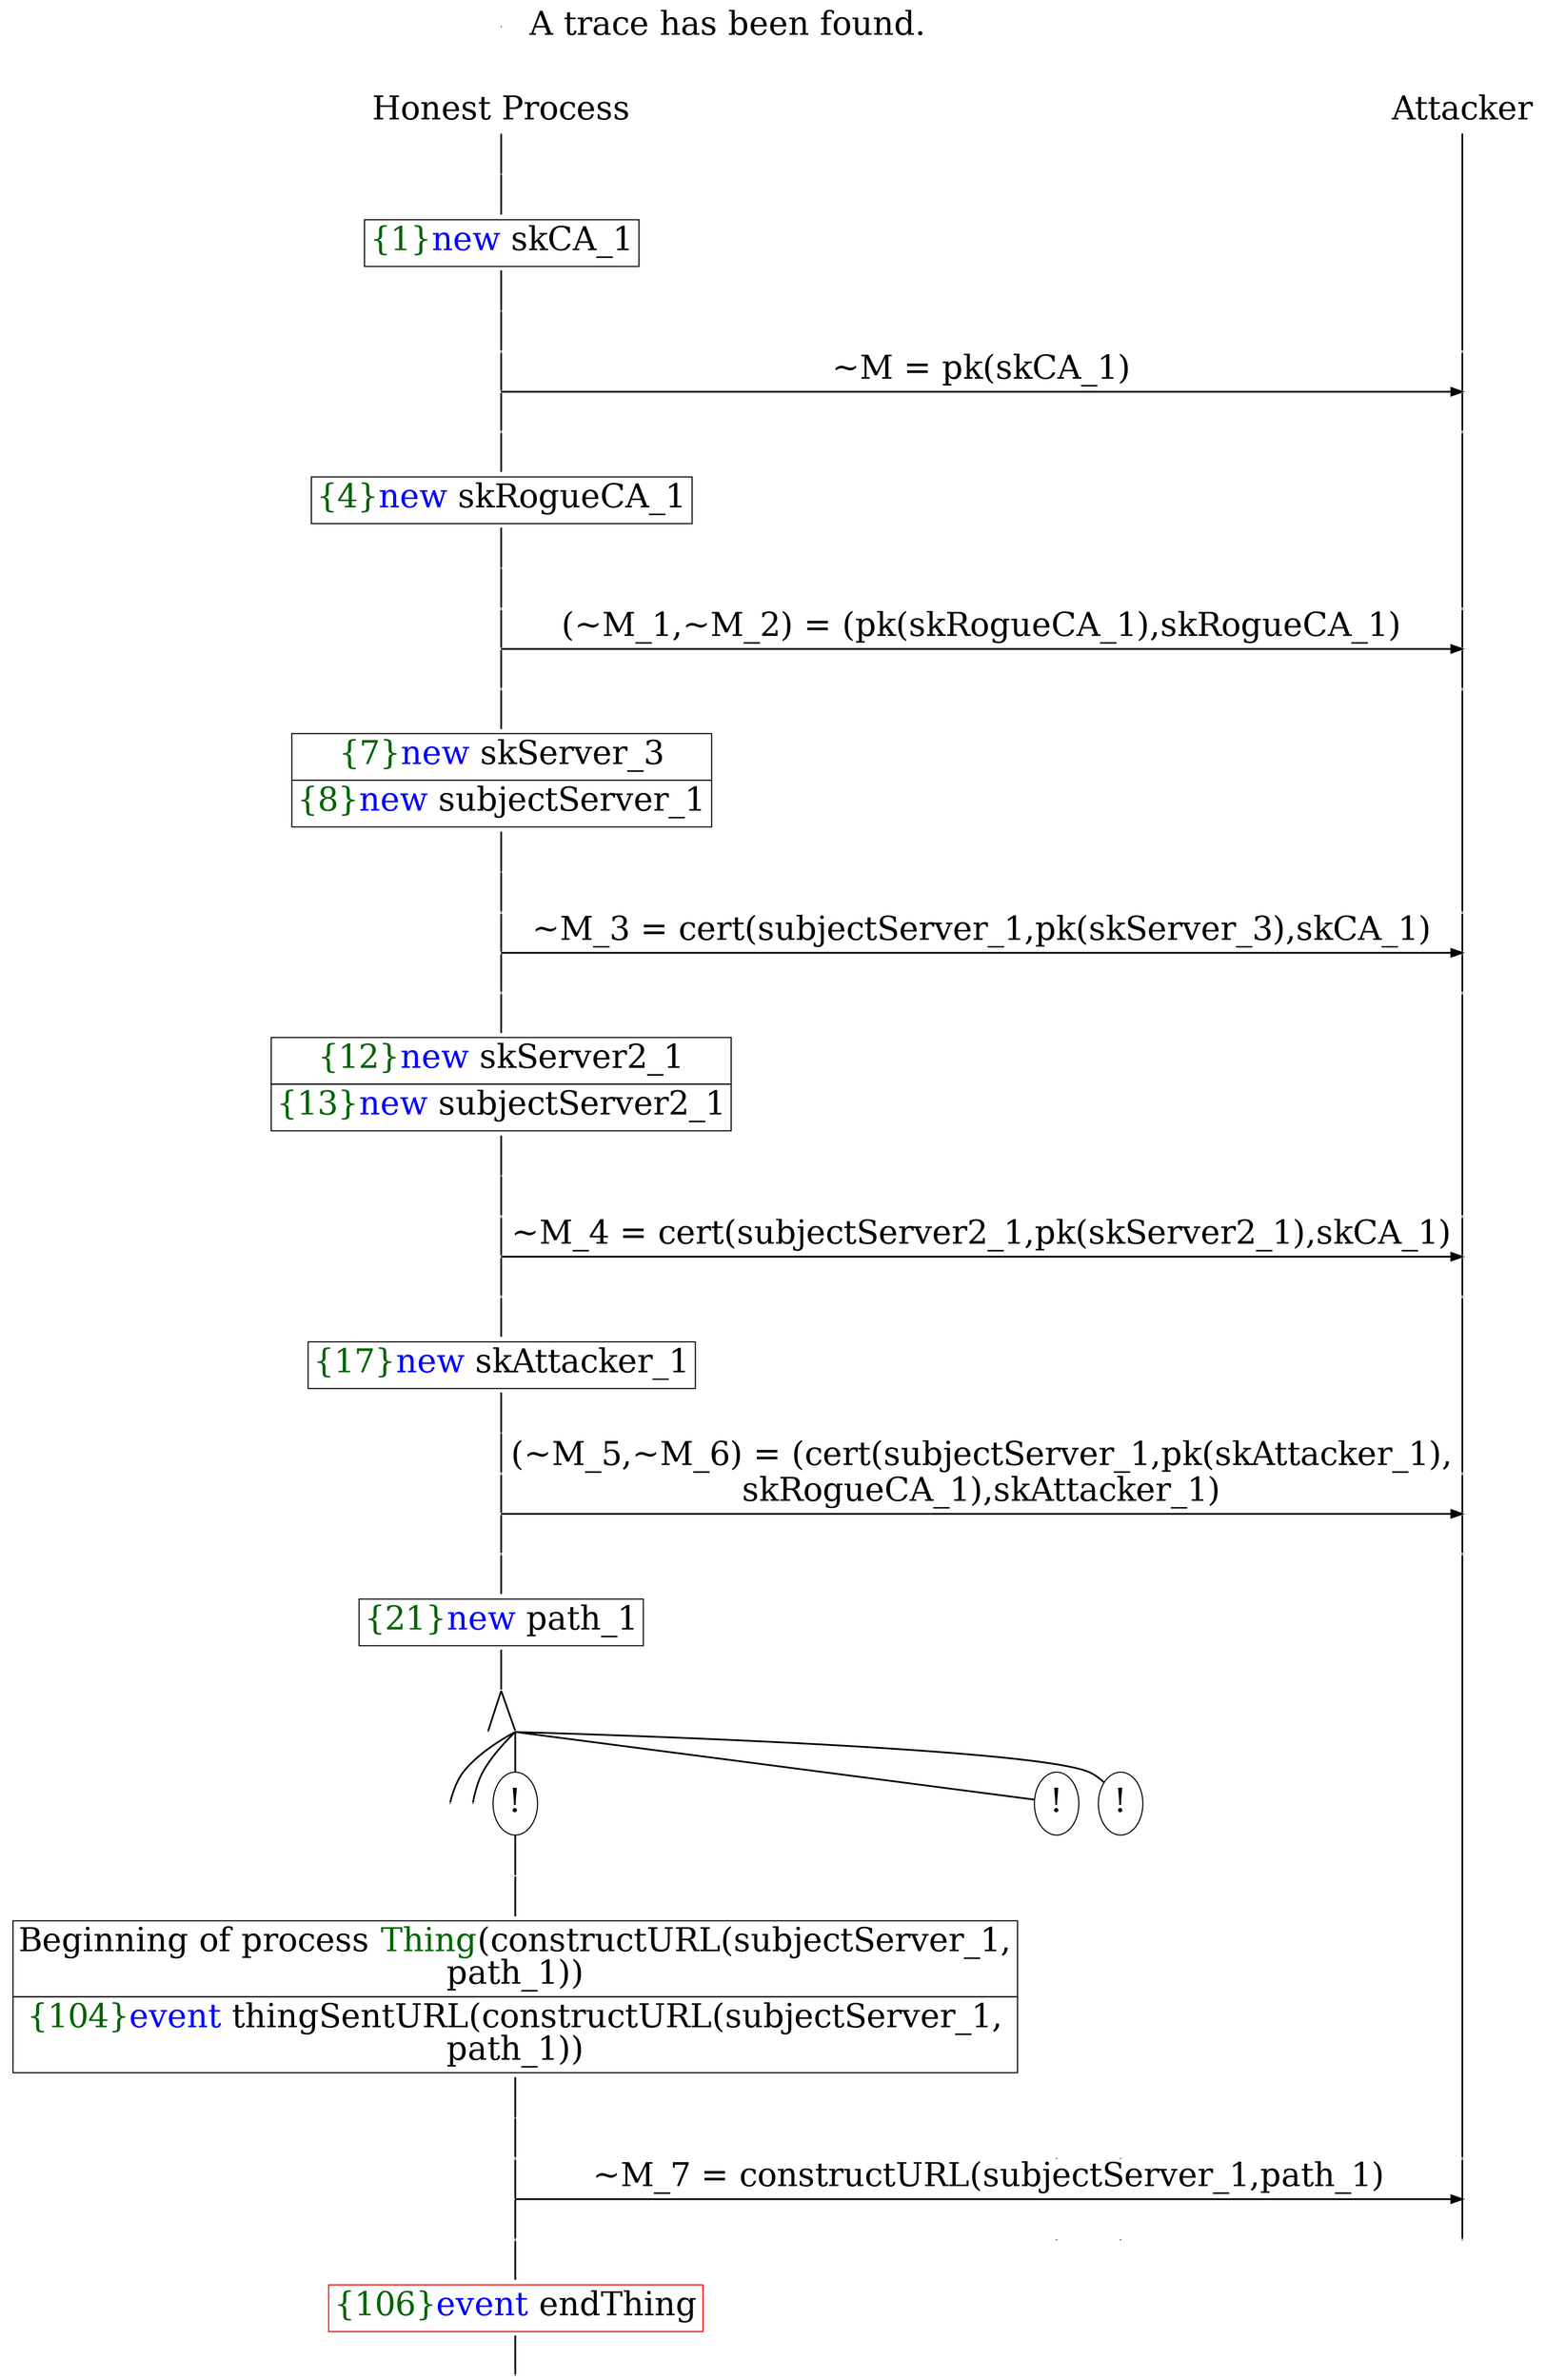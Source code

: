 digraph {
graph [ordering = out]
edge [arrowhead = none, penwidth = 1.6, fontsize = 30]
node [shape = point, width = 0, height = 0, fontsize = 30]
Trace<br/>
[label = <A trace has been found.<br/>
>, shape = plaintext]
P0__0 [label = "Honest Process", shape = plaintext]
P__0 [label = "Attacker", shape = plaintext]
Trace -> P0__0 [label = "", style = invisible, weight = 100]{rank = same; P0__0 P__0}
P0__0 -> P0__1 [label = <>, weight = 100]
P0__1 -> P0__2 [label = <>, weight = 100]
P0__2 [shape = plaintext, label = <<TABLE BORDER="0" CELLBORDER="1" CELLSPACING="0" CELLPADDING="4"> <TR><TD><FONT COLOR="darkgreen">{1}</FONT><FONT COLOR="blue">new </FONT>skCA_1</TD></TR></TABLE>>]
P0__2 -> P0__3 [label = <>, weight = 100]
P0__3 -> P0__4 [label = <>, weight = 100]
P__0 -> P__1 [label = <>, weight = 100]
{rank = same; P__1 P0__4}
P0__4 -> P0__5 [label = <>, weight = 100]
P__1 -> P__2 [label = <>, weight = 100]
{rank = same; P__2 P0__5}
P0__5 -> P__2 [label = <~M = pk(skCA_1)>, arrowhead = normal]
P0__5 -> P0__6 [label = <>, weight = 100]
P__2 -> P__3 [label = <>, weight = 100]
{rank = same; P__3 P0__6}
P0__6 -> P0__7 [label = <>, weight = 100]
P0__7 [shape = plaintext, label = <<TABLE BORDER="0" CELLBORDER="1" CELLSPACING="0" CELLPADDING="4"> <TR><TD><FONT COLOR="darkgreen">{4}</FONT><FONT COLOR="blue">new </FONT>skRogueCA_1</TD></TR></TABLE>>]
P0__7 -> P0__8 [label = <>, weight = 100]
P0__8 -> P0__9 [label = <>, weight = 100]
P__3 -> P__4 [label = <>, weight = 100]
{rank = same; P__4 P0__9}
P0__9 -> P0__10 [label = <>, weight = 100]
P__4 -> P__5 [label = <>, weight = 100]
{rank = same; P__5 P0__10}
P0__10 -> P__5 [label = <(~M_1,~M_2) = (pk(skRogueCA_1),skRogueCA_1)>, arrowhead = normal]
P0__10 -> P0__11 [label = <>, weight = 100]
P__5 -> P__6 [label = <>, weight = 100]
{rank = same; P__6 P0__11}
P0__11 -> P0__12 [label = <>, weight = 100]
P0__12 [shape = plaintext, label = <<TABLE BORDER="0" CELLBORDER="1" CELLSPACING="0" CELLPADDING="4"> <TR><TD><FONT COLOR="darkgreen">{7}</FONT><FONT COLOR="blue">new </FONT>skServer_3</TD></TR><TR><TD><FONT COLOR="darkgreen">{8}</FONT><FONT COLOR="blue">new </FONT>subjectServer_1</TD></TR></TABLE>>]
P0__12 -> P0__13 [label = <>, weight = 100]
P0__13 -> P0__14 [label = <>, weight = 100]
P__6 -> P__7 [label = <>, weight = 100]
{rank = same; P__7 P0__14}
P0__14 -> P0__15 [label = <>, weight = 100]
P__7 -> P__8 [label = <>, weight = 100]
{rank = same; P__8 P0__15}
P0__15 -> P__8 [label = <~M_3 = cert(subjectServer_1,pk(skServer_3),skCA_1)>, arrowhead = normal]
P0__15 -> P0__16 [label = <>, weight = 100]
P__8 -> P__9 [label = <>, weight = 100]
{rank = same; P__9 P0__16}
P0__16 -> P0__17 [label = <>, weight = 100]
P0__17 [shape = plaintext, label = <<TABLE BORDER="0" CELLBORDER="1" CELLSPACING="0" CELLPADDING="4"> <TR><TD><FONT COLOR="darkgreen">{12}</FONT><FONT COLOR="blue">new </FONT>skServer2_1</TD></TR><TR><TD><FONT COLOR="darkgreen">{13}</FONT><FONT COLOR="blue">new </FONT>subjectServer2_1</TD></TR></TABLE>>]
P0__17 -> P0__18 [label = <>, weight = 100]
P0__18 -> P0__19 [label = <>, weight = 100]
P__9 -> P__10 [label = <>, weight = 100]
{rank = same; P__10 P0__19}
P0__19 -> P0__20 [label = <>, weight = 100]
P__10 -> P__11 [label = <>, weight = 100]
{rank = same; P__11 P0__20}
P0__20 -> P__11 [label = <~M_4 = cert(subjectServer2_1,pk(skServer2_1),skCA_1)>, arrowhead = normal]
P0__20 -> P0__21 [label = <>, weight = 100]
P__11 -> P__12 [label = <>, weight = 100]
{rank = same; P__12 P0__21}
P0__21 -> P0__22 [label = <>, weight = 100]
P0__22 [shape = plaintext, label = <<TABLE BORDER="0" CELLBORDER="1" CELLSPACING="0" CELLPADDING="4"> <TR><TD><FONT COLOR="darkgreen">{17}</FONT><FONT COLOR="blue">new </FONT>skAttacker_1</TD></TR></TABLE>>]
P0__22 -> P0__23 [label = <>, weight = 100]
P0__23 -> P0__24 [label = <>, weight = 100]
P__12 -> P__13 [label = <>, weight = 100]
{rank = same; P__13 P0__24}
P0__24 -> P0__25 [label = <>, weight = 100]
P__13 -> P__14 [label = <>, weight = 100]
{rank = same; P__14 P0__25}
P0__25 -> P__14 [label = <(~M_5,~M_6) = (cert(subjectServer_1,pk(skAttacker_1),<br/>
skRogueCA_1),skAttacker_1)>, arrowhead = normal]
P0__25 -> P0__26 [label = <>, weight = 100]
P__14 -> P__15 [label = <>, weight = 100]
{rank = same; P__15 P0__26}
P0__26 -> P0__27 [label = <>, weight = 100]
P0__27 [shape = plaintext, label = <<TABLE BORDER="0" CELLBORDER="1" CELLSPACING="0" CELLPADDING="4"> <TR><TD><FONT COLOR="darkgreen">{21}</FONT><FONT COLOR="blue">new </FONT>path_1</TD></TR></TABLE>>]
P0__27 -> P0__28 [label = <>, weight = 100]
/*RPar */
P0__28 -> P0_1__28 [label = <>]
P0__28 -> P0_0__28 [label = <>]
P0__28 [label = "", fixedsize = false, width = 0, height = 0, shape = none]
{rank = same; P0_0__28 P0_1__28}
/*RPar */
P0_0__28 -> P0_0_4__28 [label = <>]
P0_0__28 -> P0_0_3__28 [label = <>]
P0_0__28 -> P0_0_2__28 [label = <>]
P0_0__28 -> P0_0_1__28 [label = <>]
P0_0__28 -> P0_0_0__28 [label = <>]
P0_0__28 [label = "", fixedsize = false, width = 0, height = 0, shape = none]
{rank = same; P0_0_0__28 P0_0_1__28 P0_0_2__28 P0_0_3__28 P0_0_4__28}
P0_0_0__28 [label = "!", shape = ellipse]
P0_0_1__28 [label = "!", shape = ellipse]
P0_0_2__28 [label = "!", shape = ellipse]
P0_0_2_0__28 [label = "", fixedsize = false, width = 0, height = 0, shape = none]
P0_0_2__28 -> P0_0_2_0__28 [label = <>, weight = 100]
P0_0_2_0__28 -> P0_0_2_0__29 [label = <>, weight = 100]
P0_0_2_0__29 [shape = plaintext, label = <<TABLE BORDER="0" CELLBORDER="1" CELLSPACING="0" CELLPADDING="4"> <TR><TD>Beginning of process <FONT COLOR="darkgreen">Thing</FONT>(constructURL(subjectServer_1,<br/>
path_1))</TD></TR><TR><TD><FONT COLOR="darkgreen">{104}</FONT><FONT COLOR="blue">event</FONT> thingSentURL(constructURL(subjectServer_1,<br/>
path_1))</TD></TR></TABLE>>]
P0_0_2_0__29 -> P0_0_2_0__30 [label = <>, weight = 100]
P0_0_2_0__30 -> P0_0_2_0__31 [label = <>, weight = 100]
P0_0_1__29 [label = "", style = invisible]
P0_0_1__28 -> P0_0_1__29 [label = <>, weight = 100, style = invisible]
P0_0_0__29 [label = "", style = invisible]
P0_0_0__28 -> P0_0_0__29 [label = <>, weight = 100, style = invisible]
P__15 -> P__16 [label = <>, weight = 100]
{rank = same; P__16 P0_0_0__29 P0_0_1__29 P0_0_2_0__31}
P0_0_2_0__31 -> P0_0_2_0__32 [label = <>, weight = 100]
P__16 -> P__17 [label = <>, weight = 100]
{rank = same; P__17 P0_0_2_0__32}
P0_0_2_0__32 -> P__17 [label = <~M_7 = constructURL(subjectServer_1,path_1)>, arrowhead = normal]
P0_0_2_0__32 -> P0_0_2_0__33 [label = <>, weight = 100]
P0_0_1__30 [label = "", style = invisible]
P0_0_1__29 -> P0_0_1__30 [label = <>, weight = 100, style = invisible]
P0_0_0__30 [label = "", style = invisible]
P0_0_0__29 -> P0_0_0__30 [label = <>, weight = 100, style = invisible]
P__17 -> P__18 [label = <>, weight = 100]
{rank = same; P__18 P0_0_0__30 P0_0_1__30 P0_0_2_0__33}
P0_0_2_0__33 -> P0_0_2_0__34 [label = <>, weight = 100]
P0_0_2_0__34 [color = red, shape = plaintext, label = <<TABLE BORDER="0" CELLBORDER="1" CELLSPACING="0" CELLPADDING="4"> <TR><TD><FONT COLOR="darkgreen">{106}</FONT><FONT COLOR="blue">event</FONT> endThing</TD></TR></TABLE>>]
P0_0_2_0__34 -> P0_0_2_0__35 [label = <>, weight = 100]
}